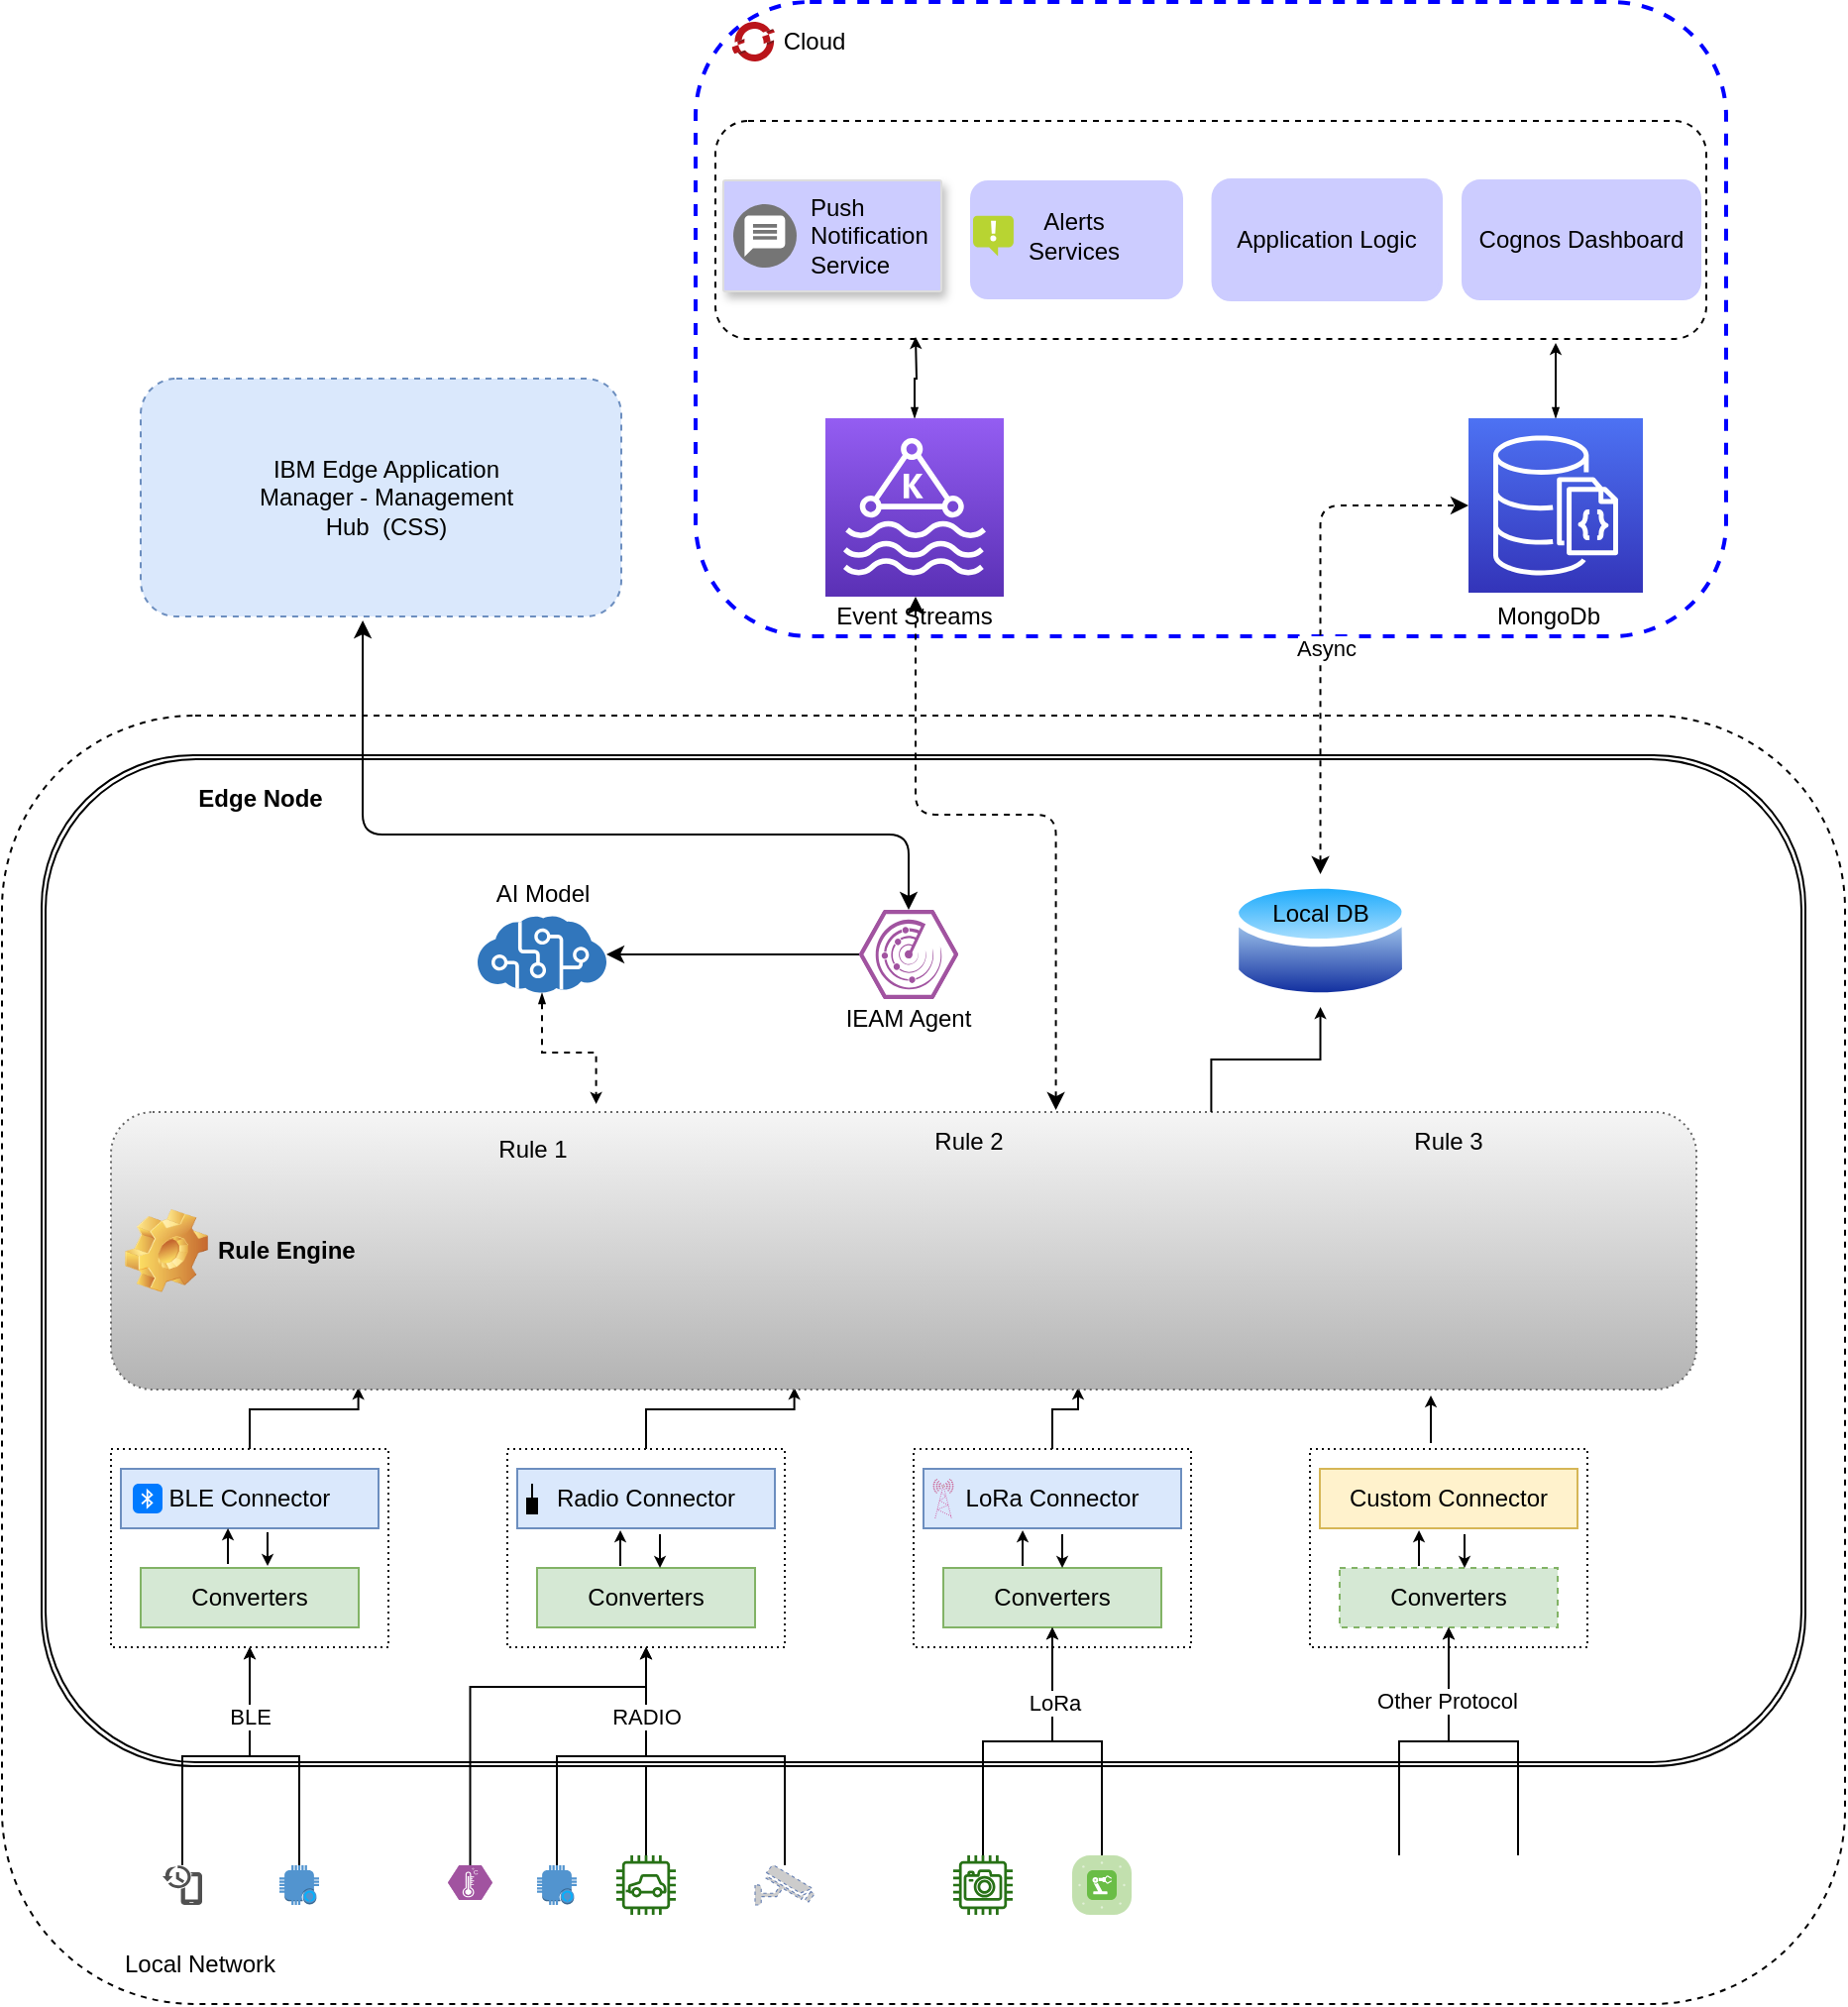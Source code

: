 <mxfile version="13.6.5" type="device"><diagram id="K2JOMQrAE5aV9y4oIN3B" name="Edge Gateway"><mxGraphModel dx="1176" dy="639" grid="1" gridSize="10" guides="1" tooltips="1" connect="1" arrows="1" fold="1" page="1" pageScale="1" pageWidth="3300" pageHeight="4681" math="0" shadow="0"><root><mxCell id="0"/><mxCell id="1" parent="0"/><mxCell id="ki3pZIqDiEEyHdZOTzgK-104" value="" style="rounded=1;whiteSpace=wrap;html=1;dashed=1;fillColor=none;strokeWidth=2;strokeColor=#0000FF;arcSize=18;" vertex="1" parent="1"><mxGeometry x="870" y="430" width="520" height="320" as="geometry"/></mxCell><mxCell id="ki3pZIqDiEEyHdZOTzgK-134" value="" style="rounded=1;whiteSpace=wrap;html=1;strokeWidth=1;fillColor=none;dashed=1;" vertex="1" parent="1"><mxGeometry x="880" y="490" width="500" height="110" as="geometry"/></mxCell><mxCell id="ki3pZIqDiEEyHdZOTzgK-127" value="" style="rounded=1;whiteSpace=wrap;html=1;strokeWidth=1;fillColor=#CCCCFF;strokeColor=none;" vertex="1" parent="1"><mxGeometry x="1008.5" y="520" width="107.5" height="60" as="geometry"/></mxCell><mxCell id="ki3pZIqDiEEyHdZOTzgK-8" value="" style="rounded=1;whiteSpace=wrap;html=1;fillColor=none;dashed=1;" vertex="1" parent="1"><mxGeometry x="520" y="790" width="930" height="650" as="geometry"/></mxCell><mxCell id="ki3pZIqDiEEyHdZOTzgK-4" value="" style="outlineConnect=0;dashed=0;verticalLabelPosition=bottom;verticalAlign=top;align=center;html=1;shape=mxgraph.aws3.alexa_enabled_device;fillColor=#5294CF;gradientColor=none;" vertex="1" parent="1"><mxGeometry x="660" y="1370" width="20" height="20" as="geometry"/></mxCell><mxCell id="ki3pZIqDiEEyHdZOTzgK-5" value="" style="pointerEvents=1;shadow=0;dashed=0;html=1;strokeColor=none;labelPosition=center;verticalLabelPosition=bottom;verticalAlign=top;align=center;fillColor=#505050;shape=mxgraph.mscae.intune.device_history" vertex="1" parent="1"><mxGeometry x="601" y="1370" width="20" height="20" as="geometry"/></mxCell><mxCell id="ki3pZIqDiEEyHdZOTzgK-49" value="" style="edgeStyle=orthogonalEdgeStyle;rounded=0;orthogonalLoop=1;jettySize=auto;html=1;startSize=3;endSize=3;" edge="1" parent="1" source="ki3pZIqDiEEyHdZOTzgK-6" target="ki3pZIqDiEEyHdZOTzgK-43"><mxGeometry relative="1" as="geometry"/></mxCell><mxCell id="ki3pZIqDiEEyHdZOTzgK-6" value="" style="outlineConnect=0;fontColor=#232F3E;gradientColor=none;fillColor=#277116;strokeColor=none;dashed=0;verticalLabelPosition=bottom;verticalAlign=top;align=center;html=1;fontSize=12;fontStyle=0;aspect=fixed;pointerEvents=1;shape=mxgraph.aws4.car;" vertex="1" parent="1"><mxGeometry x="830" y="1365" width="30" height="30" as="geometry"/></mxCell><mxCell id="ki3pZIqDiEEyHdZOTzgK-7" value="" style="shape=ext;rounded=1;html=1;whiteSpace=wrap;double=1;" vertex="1" parent="1"><mxGeometry x="540" y="810" width="890" height="510" as="geometry"/></mxCell><mxCell id="ki3pZIqDiEEyHdZOTzgK-19" value="" style="fontColor=#0066CC;verticalAlign=top;verticalLabelPosition=bottom;labelPosition=center;align=center;html=1;outlineConnect=0;fillColor=#CCCCCC;strokeColor=#6881B3;gradientColor=none;gradientDirection=north;strokeWidth=2;shape=mxgraph.networks.security_camera;dashed=1;" vertex="1" parent="1"><mxGeometry x="900" y="1370" width="30" height="20" as="geometry"/></mxCell><mxCell id="ki3pZIqDiEEyHdZOTzgK-20" value="" style="outlineConnect=0;fontColor=#232F3E;gradientColor=none;fillColor=#277116;strokeColor=none;dashed=0;verticalLabelPosition=bottom;verticalAlign=top;align=center;html=1;fontSize=12;fontStyle=0;aspect=fixed;pointerEvents=1;shape=mxgraph.aws4.camera;" vertex="1" parent="1"><mxGeometry x="1000" y="1365" width="30" height="30" as="geometry"/></mxCell><mxCell id="ki3pZIqDiEEyHdZOTzgK-23" value="Local Network" style="text;html=1;strokeColor=none;fillColor=none;align=center;verticalAlign=middle;whiteSpace=wrap;rounded=0;dashed=1;" vertex="1" parent="1"><mxGeometry x="580" y="1410" width="80" height="20" as="geometry"/></mxCell><mxCell id="ki3pZIqDiEEyHdZOTzgK-81" value="" style="edgeStyle=orthogonalEdgeStyle;rounded=0;orthogonalLoop=1;jettySize=auto;html=1;startSize=3;endSize=3;entryX=0.156;entryY=0.993;entryDx=0;entryDy=0;entryPerimeter=0;" edge="1" parent="1" source="ki3pZIqDiEEyHdZOTzgK-29" target="ki3pZIqDiEEyHdZOTzgK-75"><mxGeometry relative="1" as="geometry"/></mxCell><mxCell id="ki3pZIqDiEEyHdZOTzgK-29" value="" style="rounded=0;whiteSpace=wrap;html=1;fillColor=none;dashed=1;dashPattern=1 2;strokeColor=#0F0F0F;" vertex="1" parent="1"><mxGeometry x="575" y="1160" width="140" height="100" as="geometry"/></mxCell><mxCell id="ki3pZIqDiEEyHdZOTzgK-28" value="BLE Connector" style="rounded=0;whiteSpace=wrap;html=1;fillColor=#dae8fc;strokeColor=#6c8ebf;" vertex="1" parent="1"><mxGeometry x="580" y="1170" width="130" height="30" as="geometry"/></mxCell><mxCell id="ki3pZIqDiEEyHdZOTzgK-30" value="Converters" style="rounded=0;whiteSpace=wrap;html=1;fillColor=#d5e8d4;strokeColor=#82b366;" vertex="1" parent="1"><mxGeometry x="590" y="1220" width="110" height="30" as="geometry"/></mxCell><mxCell id="ki3pZIqDiEEyHdZOTzgK-31" value="" style="shape=image;html=1;verticalAlign=top;verticalLabelPosition=bottom;labelBackgroundColor=#ffffff;imageAspect=0;aspect=fixed;image=https://cdn4.iconfinder.com/data/icons/ionicons/512/icon-ios7-refresh-empty-128.png;dashed=1;dashPattern=1 2;strokeColor=#0F0F0F;fillColor=none;" vertex="1" parent="1"><mxGeometry x="593" y="1226" width="20" height="20" as="geometry"/></mxCell><mxCell id="ki3pZIqDiEEyHdZOTzgK-32" value="" style="html=1;strokeWidth=1;shadow=0;dashed=0;shape=mxgraph.ios7.misc.bluetooth;fillColor=#007AFF;strokeColor=none;buttonText=;strokeColor2=#222222;fontColor=#222222;fontSize=8;verticalLabelPosition=bottom;verticalAlign=top;align=center;dashPattern=1 2;" vertex="1" parent="1"><mxGeometry x="586" y="1177.5" width="15" height="15" as="geometry"/></mxCell><mxCell id="ki3pZIqDiEEyHdZOTzgK-34" value="" style="endArrow=classic;html=1;entryX=0.582;entryY=-0.033;entryDx=0;entryDy=0;entryPerimeter=0;startSize=3;endSize=3;" edge="1" parent="1" target="ki3pZIqDiEEyHdZOTzgK-30"><mxGeometry width="50" height="50" relative="1" as="geometry"><mxPoint x="654" y="1202" as="sourcePoint"/><mxPoint x="1140" y="1190" as="targetPoint"/></mxGeometry></mxCell><mxCell id="ki3pZIqDiEEyHdZOTzgK-35" value="" style="endArrow=classic;html=1;entryX=0.454;entryY=1;entryDx=0;entryDy=0;entryPerimeter=0;startSize=3;endSize=3;" edge="1" parent="1"><mxGeometry width="50" height="50" relative="1" as="geometry"><mxPoint x="634" y="1218" as="sourcePoint"/><mxPoint x="634.02" y="1200" as="targetPoint"/></mxGeometry></mxCell><mxCell id="ki3pZIqDiEEyHdZOTzgK-39" value="" style="edgeStyle=orthogonalEdgeStyle;rounded=0;orthogonalLoop=1;jettySize=auto;html=1;startSize=3;endSize=3;" edge="1" parent="1" source="ki3pZIqDiEEyHdZOTzgK-5" target="ki3pZIqDiEEyHdZOTzgK-29"><mxGeometry relative="1" as="geometry"/></mxCell><mxCell id="ki3pZIqDiEEyHdZOTzgK-38" value="" style="edgeStyle=orthogonalEdgeStyle;rounded=0;orthogonalLoop=1;jettySize=auto;html=1;startSize=3;endSize=3;" edge="1" parent="1" source="ki3pZIqDiEEyHdZOTzgK-4" target="ki3pZIqDiEEyHdZOTzgK-29"><mxGeometry relative="1" as="geometry"/></mxCell><mxCell id="ki3pZIqDiEEyHdZOTzgK-40" value="BLE" style="edgeLabel;html=1;align=center;verticalAlign=middle;resizable=0;points=[];" vertex="1" connectable="0" parent="ki3pZIqDiEEyHdZOTzgK-38"><mxGeometry x="0.481" relative="1" as="geometry"><mxPoint as="offset"/></mxGeometry></mxCell><mxCell id="ki3pZIqDiEEyHdZOTzgK-82" value="" style="edgeStyle=orthogonalEdgeStyle;rounded=0;orthogonalLoop=1;jettySize=auto;html=1;startSize=3;endSize=3;entryX=0.431;entryY=0.993;entryDx=0;entryDy=0;entryPerimeter=0;" edge="1" parent="1" source="ki3pZIqDiEEyHdZOTzgK-41" target="ki3pZIqDiEEyHdZOTzgK-75"><mxGeometry relative="1" as="geometry"/></mxCell><mxCell id="ki3pZIqDiEEyHdZOTzgK-41" value="" style="rounded=0;whiteSpace=wrap;html=1;fillColor=none;dashed=1;dashPattern=1 2;strokeColor=#0F0F0F;" vertex="1" parent="1"><mxGeometry x="775" y="1160" width="140" height="100" as="geometry"/></mxCell><mxCell id="ki3pZIqDiEEyHdZOTzgK-42" value="Radio Connector" style="rounded=0;whiteSpace=wrap;html=1;fillColor=#dae8fc;strokeColor=#6c8ebf;" vertex="1" parent="1"><mxGeometry x="780" y="1170" width="130" height="30" as="geometry"/></mxCell><mxCell id="ki3pZIqDiEEyHdZOTzgK-43" value="Converters" style="rounded=0;whiteSpace=wrap;html=1;fillColor=#d5e8d4;strokeColor=#82b366;" vertex="1" parent="1"><mxGeometry x="790" y="1220" width="110" height="30" as="geometry"/></mxCell><mxCell id="ki3pZIqDiEEyHdZOTzgK-44" value="" style="outlineConnect=0;dashed=0;verticalLabelPosition=bottom;verticalAlign=top;align=center;html=1;shape=mxgraph.aws3.alexa_enabled_device;fillColor=#5294CF;gradientColor=none;" vertex="1" parent="1"><mxGeometry x="790" y="1370" width="20" height="20" as="geometry"/></mxCell><mxCell id="ki3pZIqDiEEyHdZOTzgK-45" value="" style="edgeStyle=orthogonalEdgeStyle;rounded=0;orthogonalLoop=1;jettySize=auto;html=1;startSize=3;endSize=3;" edge="1" parent="1" source="ki3pZIqDiEEyHdZOTzgK-44" target="ki3pZIqDiEEyHdZOTzgK-41"><mxGeometry relative="1" as="geometry"/></mxCell><mxCell id="ki3pZIqDiEEyHdZOTzgK-47" value="" style="edgeStyle=orthogonalEdgeStyle;rounded=0;orthogonalLoop=1;jettySize=auto;html=1;startSize=3;endSize=3;" edge="1" parent="1" source="ki3pZIqDiEEyHdZOTzgK-19" target="ki3pZIqDiEEyHdZOTzgK-41"><mxGeometry relative="1" as="geometry"/></mxCell><mxCell id="ki3pZIqDiEEyHdZOTzgK-48" value="RADIO" style="edgeLabel;html=1;align=center;verticalAlign=middle;resizable=0;points=[];" vertex="1" connectable="0" parent="ki3pZIqDiEEyHdZOTzgK-47"><mxGeometry x="0.611" relative="1" as="geometry"><mxPoint as="offset"/></mxGeometry></mxCell><mxCell id="ki3pZIqDiEEyHdZOTzgK-50" value="" style="verticalLabelPosition=bottom;shadow=0;dashed=0;align=center;fillColor=strokeColor;html=1;verticalAlign=top;strokeWidth=1;shape=mxgraph.electrical.miscellaneous.mf_contact_2;dashPattern=1 2;direction=south;" vertex="1" parent="1"><mxGeometry x="785" y="1177.5" width="5" height="15" as="geometry"/></mxCell><mxCell id="ki3pZIqDiEEyHdZOTzgK-83" value="" style="edgeStyle=orthogonalEdgeStyle;rounded=0;orthogonalLoop=1;jettySize=auto;html=1;startSize=3;endSize=3;entryX=0.61;entryY=0.993;entryDx=0;entryDy=0;entryPerimeter=0;" edge="1" parent="1" source="ki3pZIqDiEEyHdZOTzgK-51" target="ki3pZIqDiEEyHdZOTzgK-75"><mxGeometry relative="1" as="geometry"/></mxCell><mxCell id="ki3pZIqDiEEyHdZOTzgK-51" value="" style="rounded=0;whiteSpace=wrap;html=1;fillColor=none;dashed=1;dashPattern=1 2;strokeColor=#0F0F0F;" vertex="1" parent="1"><mxGeometry x="980" y="1160" width="140" height="100" as="geometry"/></mxCell><mxCell id="ki3pZIqDiEEyHdZOTzgK-52" value="LoRa Connector" style="rounded=0;whiteSpace=wrap;html=1;fillColor=#dae8fc;strokeColor=#6c8ebf;" vertex="1" parent="1"><mxGeometry x="985" y="1170" width="130" height="30" as="geometry"/></mxCell><mxCell id="ki3pZIqDiEEyHdZOTzgK-53" value="Converters" style="rounded=0;whiteSpace=wrap;html=1;fillColor=#d5e8d4;strokeColor=#82b366;" vertex="1" parent="1"><mxGeometry x="995" y="1220" width="110" height="30" as="geometry"/></mxCell><mxCell id="ki3pZIqDiEEyHdZOTzgK-54" value="" style="verticalLabelPosition=bottom;html=1;fillColor=#6ABD46;strokeColor=#ffffff;verticalAlign=top;align=center;points=[[0.085,0.085,0],[0.915,0.085,0],[0.915,0.915,0],[0.085,0.915,0],[0.25,0,0],[0.5,0,0],[0.75,0,0],[1,0.25,0],[1,0.5,0],[1,0.75,0],[0.75,1,0],[0.5,1,0],[0.25,1,0],[0,0.75,0],[0,0.5,0],[0,0.25,0]];pointerEvents=1;shape=mxgraph.cisco_safe.compositeIcon;bgIcon=mxgraph.cisco_safe.architecture.generic_appliance;resIcon=mxgraph.cisco_safe.architecture.actuator;dashed=1;dashPattern=1 2;" vertex="1" parent="1"><mxGeometry x="1060" y="1365" width="30" height="30" as="geometry"/></mxCell><mxCell id="ki3pZIqDiEEyHdZOTzgK-55" value="" style="edgeStyle=orthogonalEdgeStyle;rounded=0;orthogonalLoop=1;jettySize=auto;html=1;startSize=3;endSize=3;" edge="1" parent="1" source="ki3pZIqDiEEyHdZOTzgK-20" target="ki3pZIqDiEEyHdZOTzgK-53"><mxGeometry relative="1" as="geometry"/></mxCell><mxCell id="ki3pZIqDiEEyHdZOTzgK-56" value="" style="edgeStyle=orthogonalEdgeStyle;rounded=0;orthogonalLoop=1;jettySize=auto;html=1;startSize=3;endSize=3;" edge="1" parent="1" source="ki3pZIqDiEEyHdZOTzgK-54" target="ki3pZIqDiEEyHdZOTzgK-53"><mxGeometry relative="1" as="geometry"/></mxCell><mxCell id="ki3pZIqDiEEyHdZOTzgK-57" value="LoRa" style="edgeLabel;html=1;align=center;verticalAlign=middle;resizable=0;points=[];" vertex="1" connectable="0" parent="ki3pZIqDiEEyHdZOTzgK-56"><mxGeometry x="0.457" y="-1" relative="1" as="geometry"><mxPoint as="offset"/></mxGeometry></mxCell><mxCell id="ki3pZIqDiEEyHdZOTzgK-58" value="" style="fontColor=#0066CC;verticalAlign=top;verticalLabelPosition=bottom;labelPosition=center;align=center;html=1;outlineConnect=0;fillColor=#CCCCCC;gradientColor=none;gradientDirection=north;strokeWidth=2;shape=mxgraph.networks.radio_tower;dashed=1;dashPattern=1 2;strokeColor=#CC0066;" vertex="1" parent="1"><mxGeometry x="990" y="1175" width="10" height="20" as="geometry"/></mxCell><mxCell id="ki3pZIqDiEEyHdZOTzgK-59" value="" style="shape=image;html=1;verticalAlign=top;verticalLabelPosition=bottom;labelBackgroundColor=#ffffff;imageAspect=0;aspect=fixed;image=https://cdn4.iconfinder.com/data/icons/ionicons/512/icon-ios7-refresh-empty-128.png;dashed=1;dashPattern=1 2;strokeColor=#0F0F0F;fillColor=none;" vertex="1" parent="1"><mxGeometry x="790" y="1226" width="20" height="20" as="geometry"/></mxCell><mxCell id="ki3pZIqDiEEyHdZOTzgK-60" value="" style="shape=image;html=1;verticalAlign=top;verticalLabelPosition=bottom;labelBackgroundColor=#ffffff;imageAspect=0;aspect=fixed;image=https://cdn4.iconfinder.com/data/icons/ionicons/512/icon-ios7-refresh-empty-128.png;dashed=1;dashPattern=1 2;strokeColor=#0F0F0F;fillColor=none;" vertex="1" parent="1"><mxGeometry x="995" y="1225" width="20" height="20" as="geometry"/></mxCell><mxCell id="ki3pZIqDiEEyHdZOTzgK-61" value="" style="endArrow=classic;html=1;entryX=0.582;entryY=-0.033;entryDx=0;entryDy=0;entryPerimeter=0;startSize=3;endSize=3;" edge="1" parent="1"><mxGeometry width="50" height="50" relative="1" as="geometry"><mxPoint x="852" y="1203" as="sourcePoint"/><mxPoint x="852.02" y="1220.01" as="targetPoint"/></mxGeometry></mxCell><mxCell id="ki3pZIqDiEEyHdZOTzgK-62" value="" style="endArrow=classic;html=1;entryX=0.454;entryY=1;entryDx=0;entryDy=0;entryPerimeter=0;startSize=3;endSize=3;" edge="1" parent="1"><mxGeometry width="50" height="50" relative="1" as="geometry"><mxPoint x="832" y="1219" as="sourcePoint"/><mxPoint x="832.02" y="1201" as="targetPoint"/></mxGeometry></mxCell><mxCell id="ki3pZIqDiEEyHdZOTzgK-63" value="" style="endArrow=classic;html=1;entryX=0.582;entryY=-0.033;entryDx=0;entryDy=0;entryPerimeter=0;startSize=3;endSize=3;" edge="1" parent="1"><mxGeometry width="50" height="50" relative="1" as="geometry"><mxPoint x="1055" y="1203" as="sourcePoint"/><mxPoint x="1055.02" y="1220.01" as="targetPoint"/></mxGeometry></mxCell><mxCell id="ki3pZIqDiEEyHdZOTzgK-64" value="" style="endArrow=classic;html=1;entryX=0.454;entryY=1;entryDx=0;entryDy=0;entryPerimeter=0;startSize=3;endSize=3;" edge="1" parent="1"><mxGeometry width="50" height="50" relative="1" as="geometry"><mxPoint x="1035" y="1219" as="sourcePoint"/><mxPoint x="1035.02" y="1201" as="targetPoint"/></mxGeometry></mxCell><mxCell id="ki3pZIqDiEEyHdZOTzgK-65" value="" style="rounded=0;whiteSpace=wrap;html=1;fillColor=none;dashed=1;dashPattern=1 2;strokeColor=#0F0F0F;" vertex="1" parent="1"><mxGeometry x="1180" y="1160" width="140" height="100" as="geometry"/></mxCell><mxCell id="ki3pZIqDiEEyHdZOTzgK-66" value="Custom Connector" style="rounded=0;whiteSpace=wrap;html=1;fillColor=#fff2cc;strokeColor=#d6b656;" vertex="1" parent="1"><mxGeometry x="1185" y="1170" width="130" height="30" as="geometry"/></mxCell><mxCell id="ki3pZIqDiEEyHdZOTzgK-67" value="Converters" style="rounded=0;whiteSpace=wrap;html=1;fillColor=#d5e8d4;strokeColor=#82b366;dashed=1;" vertex="1" parent="1"><mxGeometry x="1195" y="1220" width="110" height="30" as="geometry"/></mxCell><mxCell id="ki3pZIqDiEEyHdZOTzgK-68" value="" style="endArrow=classic;html=1;entryX=0.454;entryY=1;entryDx=0;entryDy=0;entryPerimeter=0;startSize=3;endSize=3;" edge="1" parent="1"><mxGeometry width="50" height="50" relative="1" as="geometry"><mxPoint x="1235" y="1219" as="sourcePoint"/><mxPoint x="1235.02" y="1201" as="targetPoint"/></mxGeometry></mxCell><mxCell id="ki3pZIqDiEEyHdZOTzgK-69" value="" style="endArrow=classic;html=1;entryX=0.582;entryY=-0.033;entryDx=0;entryDy=0;entryPerimeter=0;startSize=3;endSize=3;" edge="1" parent="1"><mxGeometry width="50" height="50" relative="1" as="geometry"><mxPoint x="1258" y="1203" as="sourcePoint"/><mxPoint x="1258.02" y="1220.01" as="targetPoint"/></mxGeometry></mxCell><mxCell id="ki3pZIqDiEEyHdZOTzgK-70" value="" style="shape=image;html=1;verticalAlign=top;verticalLabelPosition=bottom;labelBackgroundColor=#ffffff;imageAspect=0;aspect=fixed;image=https://cdn2.iconfinder.com/data/icons/ios-7-icons/50/engine-128.png;dashed=1;dashPattern=1 2;strokeColor=#CC0066;fillColor=none;" vertex="1" parent="1"><mxGeometry x="1210" y="1365" width="30" height="30" as="geometry"/></mxCell><mxCell id="ki3pZIqDiEEyHdZOTzgK-71" value="" style="shape=image;html=1;verticalAlign=top;verticalLabelPosition=bottom;labelBackgroundColor=#ffffff;imageAspect=0;aspect=fixed;image=https://cdn0.iconfinder.com/data/icons/analytic-investment-and-balanced-scorecard/512/33_Bulb_light_light_bulb_tips-128.png;dashed=1;dashPattern=1 2;strokeColor=#CC0066;fillColor=none;" vertex="1" parent="1"><mxGeometry x="1270" y="1365" width="30" height="30" as="geometry"/></mxCell><mxCell id="ki3pZIqDiEEyHdZOTzgK-72" value="" style="edgeStyle=orthogonalEdgeStyle;rounded=0;orthogonalLoop=1;jettySize=auto;html=1;startSize=3;endSize=3;" edge="1" parent="1" source="ki3pZIqDiEEyHdZOTzgK-71" target="ki3pZIqDiEEyHdZOTzgK-67"><mxGeometry relative="1" as="geometry"/></mxCell><mxCell id="ki3pZIqDiEEyHdZOTzgK-73" value="" style="edgeStyle=orthogonalEdgeStyle;rounded=0;orthogonalLoop=1;jettySize=auto;html=1;startSize=3;endSize=3;" edge="1" parent="1" source="ki3pZIqDiEEyHdZOTzgK-70" target="ki3pZIqDiEEyHdZOTzgK-67"><mxGeometry relative="1" as="geometry"/></mxCell><mxCell id="ki3pZIqDiEEyHdZOTzgK-74" value="Other Protocol" style="edgeLabel;html=1;align=center;verticalAlign=middle;resizable=0;points=[];" vertex="1" connectable="0" parent="ki3pZIqDiEEyHdZOTzgK-73"><mxGeometry x="0.471" y="1" relative="1" as="geometry"><mxPoint as="offset"/></mxGeometry></mxCell><mxCell id="ki3pZIqDiEEyHdZOTzgK-75" value="Rule Engine" style="label;whiteSpace=wrap;html=1;image=img/clipart/Gear_128x128.png;dashed=1;dashPattern=1 2;gradientColor=#b3b3b3;fillColor=#f5f5f5;strokeColor=#666666;" vertex="1" parent="1"><mxGeometry x="575" y="990" width="800" height="140" as="geometry"/></mxCell><mxCell id="ki3pZIqDiEEyHdZOTzgK-76" value="&lt;p style=&quot;line-height: 120%&quot;&gt;&lt;font style=&quot;font-size: 12px&quot;&gt;Edge Node&lt;/font&gt;&lt;/p&gt;" style="text;strokeColor=none;fillColor=none;html=1;fontSize=24;fontStyle=1;verticalAlign=middle;align=center;dashed=1;dashPattern=1 2;" vertex="1" parent="1"><mxGeometry x="600" y="820" width="100" height="20" as="geometry"/></mxCell><mxCell id="ki3pZIqDiEEyHdZOTzgK-77" value="" style="shape=image;html=1;verticalAlign=top;verticalLabelPosition=bottom;labelBackgroundColor=#ffffff;imageAspect=0;aspect=fixed;image=https://cdn3.iconfinder.com/data/icons/ui-outline-1/100/ui_42-128.png;dashed=1;dashPattern=1 2;strokeColor=#CC0066;fillColor=none;" vertex="1" parent="1"><mxGeometry x="740.5" y="1019" width="94" height="94" as="geometry"/></mxCell><mxCell id="ki3pZIqDiEEyHdZOTzgK-78" value="" style="shape=image;html=1;verticalAlign=top;verticalLabelPosition=bottom;labelBackgroundColor=#ffffff;imageAspect=0;aspect=fixed;image=https://cdn0.iconfinder.com/data/icons/analytic-investment-and-balanced-scorecard/512/40_Control_setting_Gear_setting-128.png;dashed=1;dashPattern=1 2;strokeColor=#CC0066;fillColor=none;" vertex="1" parent="1"><mxGeometry x="966" y="1015" width="94" height="94" as="geometry"/></mxCell><mxCell id="ki3pZIqDiEEyHdZOTzgK-79" value="" style="shape=image;html=1;verticalAlign=top;verticalLabelPosition=bottom;labelBackgroundColor=#ffffff;imageAspect=0;aspect=fixed;image=https://cdn4.iconfinder.com/data/icons/web-essential-4/64/42-web_essential-128.png;dashed=1;dashPattern=1 2;strokeColor=#CC0066;fillColor=none;" vertex="1" parent="1"><mxGeometry x="1201" y="1015" width="98" height="98" as="geometry"/></mxCell><mxCell id="ki3pZIqDiEEyHdZOTzgK-87" value="Rule 1" style="text;html=1;strokeColor=none;fillColor=none;align=center;verticalAlign=middle;whiteSpace=wrap;rounded=0;dashed=1;dashPattern=1 2;" vertex="1" parent="1"><mxGeometry x="767.5" y="999" width="40" height="20" as="geometry"/></mxCell><mxCell id="ki3pZIqDiEEyHdZOTzgK-88" value="Rule 2" style="text;html=1;strokeColor=none;fillColor=none;align=center;verticalAlign=middle;whiteSpace=wrap;rounded=0;dashed=1;dashPattern=1 2;" vertex="1" parent="1"><mxGeometry x="988" y="995" width="40" height="20" as="geometry"/></mxCell><mxCell id="ki3pZIqDiEEyHdZOTzgK-89" value="Rule 3" style="text;html=1;strokeColor=none;fillColor=none;align=center;verticalAlign=middle;whiteSpace=wrap;rounded=0;dashed=1;dashPattern=1 2;" vertex="1" parent="1"><mxGeometry x="1230" y="995" width="40" height="20" as="geometry"/></mxCell><mxCell id="ki3pZIqDiEEyHdZOTzgK-90" value="" style="shape=image;html=1;verticalAlign=top;verticalLabelPosition=bottom;labelBackgroundColor=#ffffff;imageAspect=0;aspect=fixed;image=https://cdn3.iconfinder.com/data/icons/logos-and-brands-adobe/512/97_Docker-128.png;dashed=1;dashPattern=1 2;strokeColor=#CC0066;fillColor=none;" vertex="1" parent="1"><mxGeometry x="585" y="816" width="28" height="28" as="geometry"/></mxCell><mxCell id="ki3pZIqDiEEyHdZOTzgK-91" value="" style="endArrow=classic;html=1;entryX=0.775;entryY=1.021;entryDx=0;entryDy=0;entryPerimeter=0;endSize=3;startSize=3;" edge="1" parent="1"><mxGeometry width="50" height="50" relative="1" as="geometry"><mxPoint x="1241" y="1157" as="sourcePoint"/><mxPoint x="1241" y="1132.94" as="targetPoint"/></mxGeometry></mxCell><mxCell id="ki3pZIqDiEEyHdZOTzgK-94" value="" style="edgeStyle=orthogonalEdgeStyle;rounded=0;orthogonalLoop=1;jettySize=auto;html=1;startSize=3;endSize=3;" edge="1" parent="1" source="ki3pZIqDiEEyHdZOTzgK-92" target="ki3pZIqDiEEyHdZOTzgK-41"><mxGeometry relative="1" as="geometry"><Array as="points"><mxPoint x="756" y="1280"/><mxPoint x="845" y="1280"/></Array></mxGeometry></mxCell><mxCell id="ki3pZIqDiEEyHdZOTzgK-92" value="" style="verticalLabelPosition=bottom;html=1;fillColor=#A153A0;strokeColor=#ffffff;verticalAlign=top;align=center;points=[[0,0.5,0],[0.125,0.25,0],[0.25,0,0],[0.5,0,0],[0.75,0,0],[0.875,0.25,0],[1,0.5,0],[0.875,0.75,0],[0.75,1,0],[0.5,1,0],[0.125,0.75,0]];pointerEvents=1;shape=mxgraph.cisco_safe.compositeIcon;bgIcon=mxgraph.cisco_safe.design.blank_device;resIcon=mxgraph.cisco_safe.design.sensor;dashed=1;" vertex="1" parent="1"><mxGeometry x="745" y="1370" width="22.5" height="17.5" as="geometry"/></mxCell><mxCell id="ki3pZIqDiEEyHdZOTzgK-98" value="" style="edgeStyle=orthogonalEdgeStyle;rounded=0;orthogonalLoop=1;jettySize=auto;html=1;startSize=3;endSize=3;jumpSize=3;exitX=0.694;exitY=0;exitDx=0;exitDy=0;exitPerimeter=0;" edge="1" parent="1" source="ki3pZIqDiEEyHdZOTzgK-75" target="ki3pZIqDiEEyHdZOTzgK-95"><mxGeometry relative="1" as="geometry"/></mxCell><mxCell id="ki3pZIqDiEEyHdZOTzgK-95" value="" style="aspect=fixed;perimeter=ellipsePerimeter;html=1;align=center;shadow=0;dashed=0;spacingTop=3;image;image=img/lib/active_directory/database.svg;strokeColor=#CC0066;fillColor=none;" vertex="1" parent="1"><mxGeometry x="1140" y="870" width="90.54" height="67" as="geometry"/></mxCell><mxCell id="ki3pZIqDiEEyHdZOTzgK-101" value="" style="edgeStyle=orthogonalEdgeStyle;rounded=0;jumpSize=3;orthogonalLoop=1;jettySize=auto;html=1;startSize=3;endSize=3;strokeColor=#000000;entryX=0.306;entryY=-0.029;entryDx=0;entryDy=0;entryPerimeter=0;dashed=1;strokeWidth=1;startArrow=blockThin;startFill=1;" edge="1" parent="1" source="ki3pZIqDiEEyHdZOTzgK-96" target="ki3pZIqDiEEyHdZOTzgK-75"><mxGeometry relative="1" as="geometry"/></mxCell><mxCell id="ki3pZIqDiEEyHdZOTzgK-96" value="" style="aspect=fixed;html=1;points=[];align=center;image;fontSize=12;image=img/lib/mscae/Cognitive_Services.svg;dashed=1;strokeColor=#CC0066;fillColor=none;" vertex="1" parent="1"><mxGeometry x="760" y="891" width="65" height="39" as="geometry"/></mxCell><mxCell id="ki3pZIqDiEEyHdZOTzgK-99" value="Local DB" style="text;html=1;strokeColor=none;fillColor=none;align=center;verticalAlign=middle;whiteSpace=wrap;rounded=0;dashed=1;" vertex="1" parent="1"><mxGeometry x="1155.77" y="880" width="59" height="20" as="geometry"/></mxCell><mxCell id="ki3pZIqDiEEyHdZOTzgK-100" value="AI Model" style="text;html=1;strokeColor=none;fillColor=none;align=center;verticalAlign=middle;whiteSpace=wrap;rounded=0;dashed=1;" vertex="1" parent="1"><mxGeometry x="762.5" y="870" width="60" height="20" as="geometry"/></mxCell><mxCell id="ki3pZIqDiEEyHdZOTzgK-102" value="" style="verticalLabelPosition=bottom;html=1;fillColor=#A153A0;strokeColor=#ffffff;verticalAlign=top;align=center;points=[[0,0.5,0],[0.125,0.25,0],[0.25,0,0],[0.5,0,0],[0.75,0,0],[0.875,0.25,0],[1,0.5,0],[0.875,0.75,0],[0.75,1,0],[0.5,1,0],[0.125,0.75,0]];pointerEvents=1;shape=mxgraph.cisco_safe.compositeIcon;bgIcon=mxgraph.cisco_safe.design.blank_device;resIcon=mxgraph.cisco_safe.design.tetration_agent;dashed=1;" vertex="1" parent="1"><mxGeometry x="952.5" y="888" width="50" height="45" as="geometry"/></mxCell><mxCell id="ki3pZIqDiEEyHdZOTzgK-103" value="IEAM Agent" style="text;html=1;strokeColor=none;fillColor=none;align=center;verticalAlign=middle;whiteSpace=wrap;rounded=0;dashed=1;" vertex="1" parent="1"><mxGeometry x="940" y="933" width="75" height="20" as="geometry"/></mxCell><mxCell id="ki3pZIqDiEEyHdZOTzgK-136" value="" style="edgeStyle=orthogonalEdgeStyle;rounded=0;jumpSize=3;orthogonalLoop=1;jettySize=auto;html=1;startArrow=blockThin;startFill=1;startSize=3;endSize=3;strokeColor=#000000;strokeWidth=1;entryX=0.848;entryY=1.018;entryDx=0;entryDy=0;entryPerimeter=0;" edge="1" parent="1" source="ki3pZIqDiEEyHdZOTzgK-105" target="ki3pZIqDiEEyHdZOTzgK-134"><mxGeometry relative="1" as="geometry"><mxPoint x="1304" y="610" as="targetPoint"/></mxGeometry></mxCell><mxCell id="ki3pZIqDiEEyHdZOTzgK-105" value="" style="outlineConnect=0;fontColor=#232F3E;gradientColor=#4D72F3;gradientDirection=north;fillColor=#3334B9;strokeColor=#ffffff;dashed=0;verticalLabelPosition=bottom;verticalAlign=top;align=center;html=1;fontSize=12;fontStyle=0;aspect=fixed;shape=mxgraph.aws4.resourceIcon;resIcon=mxgraph.aws4.documentdb_with_mongodb_compatibility;" vertex="1" parent="1"><mxGeometry x="1260" y="640" width="88" height="88" as="geometry"/></mxCell><mxCell id="ki3pZIqDiEEyHdZOTzgK-106" value="" style="endArrow=classic;startArrow=classic;html=1;dashed=1;strokeColor=#000000;strokeWidth=1;edgeStyle=orthogonalEdgeStyle;" edge="1" parent="1" source="ki3pZIqDiEEyHdZOTzgK-95" target="ki3pZIqDiEEyHdZOTzgK-105"><mxGeometry width="50" height="50" relative="1" as="geometry"><mxPoint x="990" y="740" as="sourcePoint"/><mxPoint x="1040" y="690" as="targetPoint"/><Array as="points"><mxPoint x="1185" y="684"/></Array></mxGeometry></mxCell><mxCell id="ki3pZIqDiEEyHdZOTzgK-107" value="Async" style="edgeLabel;html=1;align=center;verticalAlign=middle;resizable=0;points=[];" vertex="1" connectable="0" parent="ki3pZIqDiEEyHdZOTzgK-106"><mxGeometry x="-0.126" y="-2" relative="1" as="geometry"><mxPoint as="offset"/></mxGeometry></mxCell><mxCell id="ki3pZIqDiEEyHdZOTzgK-108" value="Cloud" style="text;html=1;strokeColor=none;fillColor=none;align=center;verticalAlign=middle;whiteSpace=wrap;rounded=0;dashed=1;" vertex="1" parent="1"><mxGeometry x="910" y="440" width="40" height="20" as="geometry"/></mxCell><mxCell id="ki3pZIqDiEEyHdZOTzgK-109" value="" style="rounded=1;whiteSpace=wrap;html=1;dashed=1;strokeColor=#6c8ebf;fillColor=#dae8fc;" vertex="1" parent="1"><mxGeometry x="590" y="620" width="242.5" height="120" as="geometry"/></mxCell><mxCell id="ki3pZIqDiEEyHdZOTzgK-110" value="IBM Edge Application Manager - Management Hub&amp;nbsp; (CSS)" style="text;html=1;strokeColor=none;fillColor=none;align=center;verticalAlign=middle;whiteSpace=wrap;rounded=0;dashed=1;" vertex="1" parent="1"><mxGeometry x="638" y="630" width="152" height="100" as="geometry"/></mxCell><mxCell id="ki3pZIqDiEEyHdZOTzgK-112" value="" style="endArrow=classic;startArrow=classic;html=1;strokeColor=#000000;strokeWidth=1;entryX=0.462;entryY=1.017;entryDx=0;entryDy=0;entryPerimeter=0;exitX=0.5;exitY=0;exitDx=0;exitDy=0;edgeStyle=orthogonalEdgeStyle;exitPerimeter=0;" edge="1" parent="1" source="ki3pZIqDiEEyHdZOTzgK-102" target="ki3pZIqDiEEyHdZOTzgK-109"><mxGeometry width="50" height="50" relative="1" as="geometry"><mxPoint x="990" y="950" as="sourcePoint"/><mxPoint x="1040" y="900" as="targetPoint"/><Array as="points"><mxPoint x="978" y="850"/><mxPoint x="702" y="850"/></Array></mxGeometry></mxCell><mxCell id="ki3pZIqDiEEyHdZOTzgK-135" value="" style="edgeStyle=orthogonalEdgeStyle;rounded=0;jumpSize=3;orthogonalLoop=1;jettySize=auto;html=1;startArrow=blockThin;startFill=1;startSize=3;endSize=3;strokeColor=#000000;strokeWidth=1;" edge="1" parent="1" source="ki3pZIqDiEEyHdZOTzgK-113"><mxGeometry relative="1" as="geometry"><mxPoint x="981" y="599" as="targetPoint"/></mxGeometry></mxCell><mxCell id="ki3pZIqDiEEyHdZOTzgK-113" value="" style="outlineConnect=0;fontColor=#232F3E;gradientColor=#945DF2;gradientDirection=north;fillColor=#5A30B5;strokeColor=#ffffff;dashed=0;verticalLabelPosition=bottom;verticalAlign=top;align=center;html=1;fontSize=12;fontStyle=0;aspect=fixed;shape=mxgraph.aws4.resourceIcon;resIcon=mxgraph.aws4.managed_streaming_for_kafka;" vertex="1" parent="1"><mxGeometry x="935.5" y="640" width="90" height="90" as="geometry"/></mxCell><mxCell id="ki3pZIqDiEEyHdZOTzgK-115" value="Event Streams" style="text;html=1;strokeColor=none;fillColor=none;align=center;verticalAlign=middle;whiteSpace=wrap;rounded=0;dashed=1;" vertex="1" parent="1"><mxGeometry x="933" y="730" width="95" height="20" as="geometry"/></mxCell><mxCell id="ki3pZIqDiEEyHdZOTzgK-116" value="MongoDb" style="text;html=1;strokeColor=none;fillColor=none;align=center;verticalAlign=middle;whiteSpace=wrap;rounded=0;dashed=1;" vertex="1" parent="1"><mxGeometry x="1253" y="730" width="95" height="20" as="geometry"/></mxCell><mxCell id="ki3pZIqDiEEyHdZOTzgK-117" value="" style="endArrow=classic;html=1;strokeColor=#000000;strokeWidth=1;exitX=0;exitY=0.5;exitDx=0;exitDy=0;exitPerimeter=0;" edge="1" parent="1" source="ki3pZIqDiEEyHdZOTzgK-102" target="ki3pZIqDiEEyHdZOTzgK-96"><mxGeometry width="50" height="50" relative="1" as="geometry"><mxPoint x="990" y="780" as="sourcePoint"/><mxPoint x="1040" y="730" as="targetPoint"/></mxGeometry></mxCell><mxCell id="ki3pZIqDiEEyHdZOTzgK-121" value="" style="endArrow=classic;startArrow=classic;html=1;dashed=1;strokeColor=#000000;strokeWidth=1;edgeStyle=orthogonalEdgeStyle;exitX=0.596;exitY=-0.007;exitDx=0;exitDy=0;exitPerimeter=0;" edge="1" parent="1" source="ki3pZIqDiEEyHdZOTzgK-75" target="ki3pZIqDiEEyHdZOTzgK-113"><mxGeometry width="50" height="50" relative="1" as="geometry"><mxPoint x="1060" y="810" as="sourcePoint"/><mxPoint x="1110" y="760" as="targetPoint"/><Array as="points"><mxPoint x="1052" y="840"/><mxPoint x="981" y="840"/></Array></mxGeometry></mxCell><mxCell id="ki3pZIqDiEEyHdZOTzgK-123" value="" style="aspect=fixed;html=1;points=[];align=center;image;fontSize=12;image=img/lib/mscae/OpenShift.svg;dashed=1;strokeColor=#0000FF;strokeWidth=2;fillColor=#CCFFCC;" vertex="1" parent="1"><mxGeometry x="888.26" y="440" width="21.74" height="20" as="geometry"/></mxCell><mxCell id="ki3pZIqDiEEyHdZOTzgK-124" value="" style="strokeColor=#dddddd;shadow=1;strokeWidth=1;rounded=1;absoluteArcSize=1;arcSize=2;fillColor=#CCCCFF;" vertex="1" parent="1"><mxGeometry x="884" y="520" width="110" height="56" as="geometry"/></mxCell><mxCell id="ki3pZIqDiEEyHdZOTzgK-125" value="Push&#10;Notification&#10;Service" style="dashed=0;connectable=0;html=1;fillColor=#757575;strokeColor=none;shape=mxgraph.gcp2.push_notification_service;part=1;labelPosition=right;verticalLabelPosition=middle;align=left;verticalAlign=middle;spacingLeft=5;fontSize=12;" vertex="1" parent="ki3pZIqDiEEyHdZOTzgK-124"><mxGeometry y="0.5" width="32" height="32" relative="1" as="geometry"><mxPoint x="5" y="-16" as="offset"/></mxGeometry></mxCell><mxCell id="ki3pZIqDiEEyHdZOTzgK-126" value="" style="aspect=fixed;html=1;points=[];align=center;image;fontSize=12;image=img/lib/mscae/Notification.svg;dashed=1;strokeColor=#0000FF;strokeWidth=2;fillColor=#CCFFCC;" vertex="1" parent="1"><mxGeometry x="1010" y="537.75" width="20.5" height="20.5" as="geometry"/></mxCell><mxCell id="ki3pZIqDiEEyHdZOTzgK-128" value="Alerts Services" style="text;html=1;strokeColor=none;fillColor=none;align=center;verticalAlign=middle;whiteSpace=wrap;rounded=0;dashed=1;" vertex="1" parent="1"><mxGeometry x="1030.5" y="539.5" width="59.5" height="17" as="geometry"/></mxCell><mxCell id="ki3pZIqDiEEyHdZOTzgK-130" value="Application Logic" style="rounded=1;whiteSpace=wrap;html=1;strokeColor=#CCCCFF;strokeWidth=2;fillColor=#CCCCFF;" vertex="1" parent="1"><mxGeometry x="1131.27" y="520" width="114.73" height="60" as="geometry"/></mxCell><mxCell id="ki3pZIqDiEEyHdZOTzgK-131" value="Cognos Dashboard" style="rounded=1;whiteSpace=wrap;html=1;strokeColor=#CCCCFF;strokeWidth=1;fillColor=#CCCCFF;" vertex="1" parent="1"><mxGeometry x="1257" y="520" width="120" height="60" as="geometry"/></mxCell></root></mxGraphModel></diagram></mxfile>